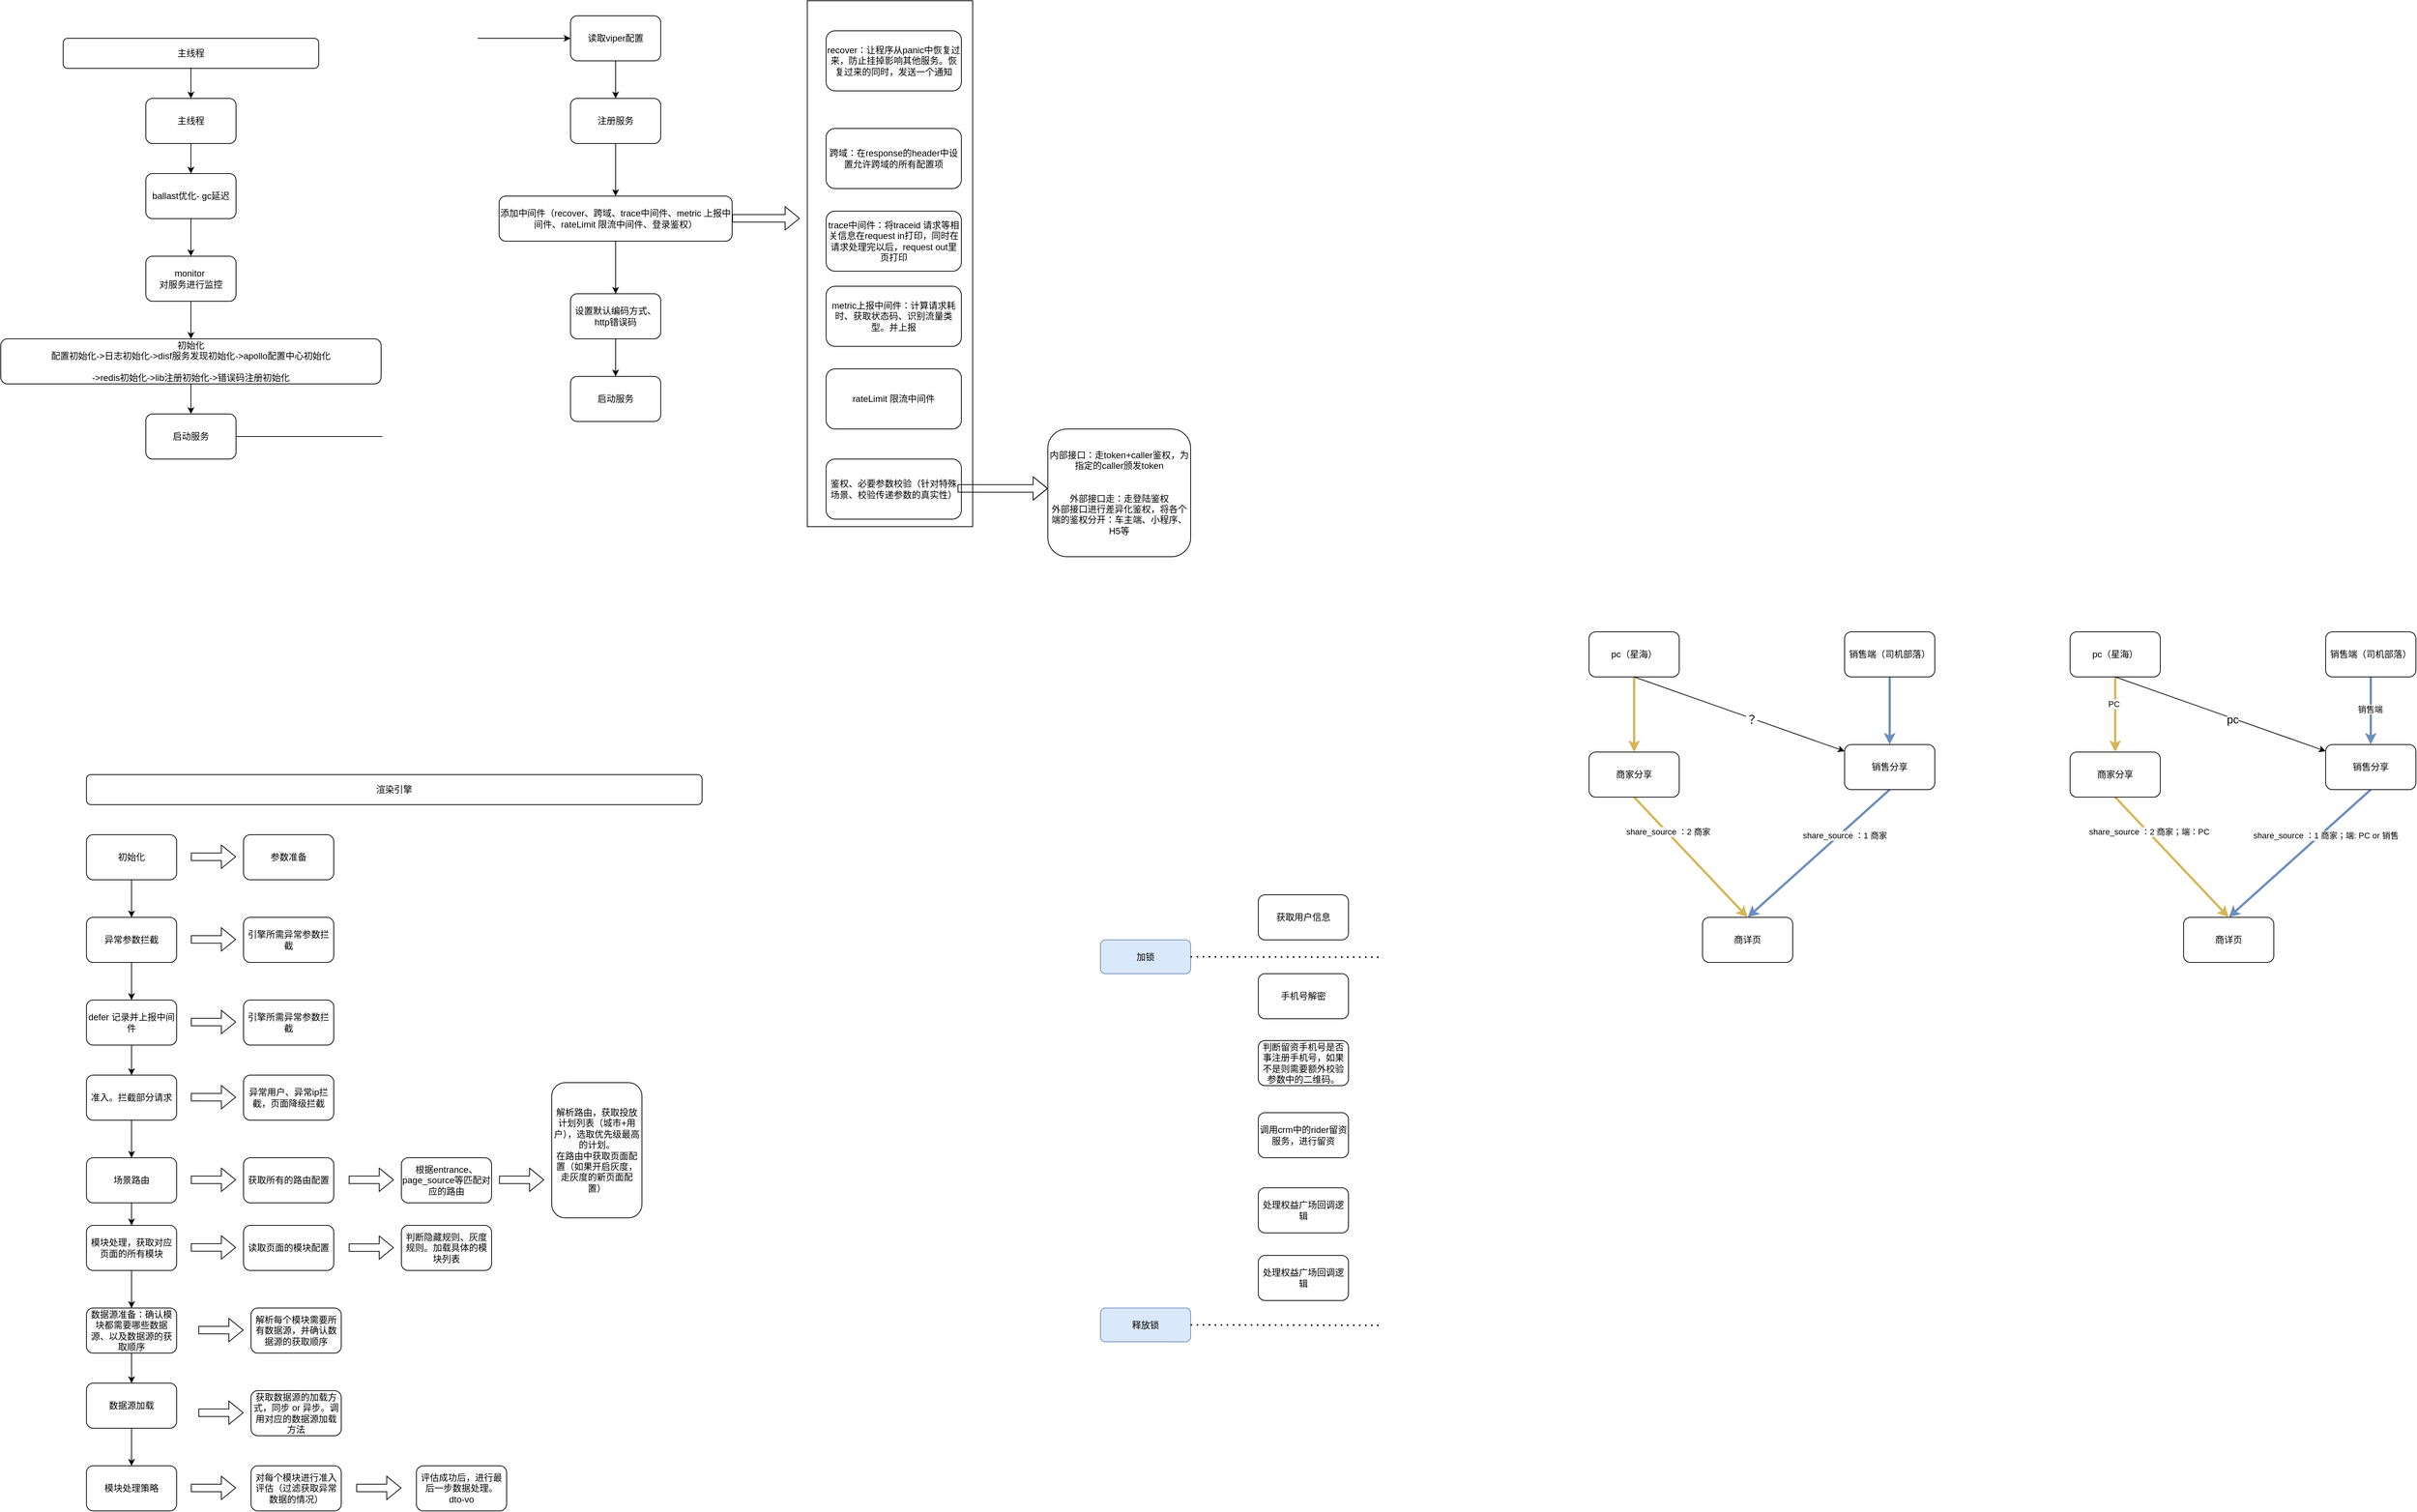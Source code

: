 <mxfile version="24.4.13" type="github">
  <diagram name="第 1 页" id="m2qNsplwGHYHztVNJcIK">
    <mxGraphModel dx="821" dy="521" grid="1" gridSize="10" guides="1" tooltips="1" connect="1" arrows="1" fold="1" page="1" pageScale="1" pageWidth="827" pageHeight="1169" math="0" shadow="0">
      <root>
        <mxCell id="0" />
        <mxCell id="1" parent="0" />
        <mxCell id="95k89rPFp5nztIDtfaFW-7" value="" style="rounded=0;whiteSpace=wrap;html=1;" parent="1" vertex="1">
          <mxGeometry x="1290" y="310" width="220" height="700" as="geometry" />
        </mxCell>
        <mxCell id="81ZPTf6w29WsHrpijZJo-10" style="edgeStyle=orthogonalEdgeStyle;rounded=0;orthogonalLoop=1;jettySize=auto;html=1;exitX=0.5;exitY=1;exitDx=0;exitDy=0;" parent="1" source="81ZPTf6w29WsHrpijZJo-3" target="81ZPTf6w29WsHrpijZJo-5" edge="1">
          <mxGeometry relative="1" as="geometry" />
        </mxCell>
        <mxCell id="81ZPTf6w29WsHrpijZJo-3" value="主线程" style="rounded=1;whiteSpace=wrap;html=1;" parent="1" vertex="1">
          <mxGeometry x="300" y="360" width="340" height="40" as="geometry" />
        </mxCell>
        <mxCell id="81ZPTf6w29WsHrpijZJo-12" style="edgeStyle=orthogonalEdgeStyle;rounded=0;orthogonalLoop=1;jettySize=auto;html=1;exitX=0.5;exitY=1;exitDx=0;exitDy=0;entryX=0.5;entryY=0;entryDx=0;entryDy=0;" parent="1" source="81ZPTf6w29WsHrpijZJo-4" target="81ZPTf6w29WsHrpijZJo-7" edge="1">
          <mxGeometry relative="1" as="geometry" />
        </mxCell>
        <mxCell id="81ZPTf6w29WsHrpijZJo-4" value="ballast优化- gc延迟" style="rounded=1;whiteSpace=wrap;html=1;" parent="1" vertex="1">
          <mxGeometry x="410" y="540" width="120" height="60" as="geometry" />
        </mxCell>
        <mxCell id="81ZPTf6w29WsHrpijZJo-11" style="edgeStyle=orthogonalEdgeStyle;rounded=0;orthogonalLoop=1;jettySize=auto;html=1;exitX=0.5;exitY=1;exitDx=0;exitDy=0;entryX=0.5;entryY=0;entryDx=0;entryDy=0;" parent="1" source="81ZPTf6w29WsHrpijZJo-5" target="81ZPTf6w29WsHrpijZJo-4" edge="1">
          <mxGeometry relative="1" as="geometry" />
        </mxCell>
        <mxCell id="81ZPTf6w29WsHrpijZJo-5" value="主线程" style="rounded=1;whiteSpace=wrap;html=1;" parent="1" vertex="1">
          <mxGeometry x="410" y="440" width="120" height="60" as="geometry" />
        </mxCell>
        <mxCell id="81ZPTf6w29WsHrpijZJo-19" style="edgeStyle=orthogonalEdgeStyle;rounded=0;orthogonalLoop=1;jettySize=auto;html=1;exitX=0.5;exitY=1;exitDx=0;exitDy=0;" parent="1" source="81ZPTf6w29WsHrpijZJo-6" target="81ZPTf6w29WsHrpijZJo-15" edge="1">
          <mxGeometry relative="1" as="geometry" />
        </mxCell>
        <mxCell id="81ZPTf6w29WsHrpijZJo-6" value="读取viper配置" style="rounded=1;whiteSpace=wrap;html=1;" parent="1" vertex="1">
          <mxGeometry x="975" y="330" width="120" height="60" as="geometry" />
        </mxCell>
        <mxCell id="81ZPTf6w29WsHrpijZJo-13" style="edgeStyle=orthogonalEdgeStyle;rounded=0;orthogonalLoop=1;jettySize=auto;html=1;exitX=0.5;exitY=1;exitDx=0;exitDy=0;entryX=0.5;entryY=0;entryDx=0;entryDy=0;" parent="1" source="81ZPTf6w29WsHrpijZJo-7" target="81ZPTf6w29WsHrpijZJo-8" edge="1">
          <mxGeometry relative="1" as="geometry" />
        </mxCell>
        <mxCell id="81ZPTf6w29WsHrpijZJo-7" value="monitor&amp;nbsp;&lt;div&gt;对服务进行监控&lt;/div&gt;" style="rounded=1;whiteSpace=wrap;html=1;" parent="1" vertex="1">
          <mxGeometry x="410" y="650" width="120" height="60" as="geometry" />
        </mxCell>
        <mxCell id="81ZPTf6w29WsHrpijZJo-14" style="edgeStyle=orthogonalEdgeStyle;rounded=0;orthogonalLoop=1;jettySize=auto;html=1;exitX=0.5;exitY=1;exitDx=0;exitDy=0;" parent="1" source="81ZPTf6w29WsHrpijZJo-8" target="81ZPTf6w29WsHrpijZJo-9" edge="1">
          <mxGeometry relative="1" as="geometry" />
        </mxCell>
        <mxCell id="81ZPTf6w29WsHrpijZJo-8" value="初始化&lt;div&gt;&lt;div&gt;配置初始化-&amp;gt;日志初始化-&amp;gt;disf服务发现初始化-&amp;gt;apollo配置中心初始化&lt;/div&gt;&lt;div&gt;&amp;nbsp; &amp;nbsp;&amp;nbsp;&lt;/div&gt;&lt;div&gt;-&amp;gt;redis初始化-&amp;gt;lib注册初始化-&amp;gt;错误码注册初始化&lt;/div&gt;&lt;/div&gt;" style="rounded=1;whiteSpace=wrap;html=1;" parent="1" vertex="1">
          <mxGeometry x="217" y="760" width="506" height="60" as="geometry" />
        </mxCell>
        <mxCell id="81ZPTf6w29WsHrpijZJo-18" style="rounded=0;orthogonalLoop=1;jettySize=auto;html=1;exitX=1;exitY=0.5;exitDx=0;exitDy=0;entryX=0;entryY=0.5;entryDx=0;entryDy=0;edgeStyle=orthogonalEdgeStyle;" parent="1" source="81ZPTf6w29WsHrpijZJo-9" target="81ZPTf6w29WsHrpijZJo-6" edge="1">
          <mxGeometry relative="1" as="geometry" />
        </mxCell>
        <mxCell id="81ZPTf6w29WsHrpijZJo-9" value="启动服务" style="rounded=1;whiteSpace=wrap;html=1;" parent="1" vertex="1">
          <mxGeometry x="410" y="860" width="120" height="60" as="geometry" />
        </mxCell>
        <mxCell id="81ZPTf6w29WsHrpijZJo-20" style="edgeStyle=orthogonalEdgeStyle;rounded=0;orthogonalLoop=1;jettySize=auto;html=1;exitX=0.5;exitY=1;exitDx=0;exitDy=0;" parent="1" source="81ZPTf6w29WsHrpijZJo-15" target="81ZPTf6w29WsHrpijZJo-16" edge="1">
          <mxGeometry relative="1" as="geometry" />
        </mxCell>
        <mxCell id="81ZPTf6w29WsHrpijZJo-15" value="注册服务" style="rounded=1;whiteSpace=wrap;html=1;" parent="1" vertex="1">
          <mxGeometry x="975" y="440" width="120" height="60" as="geometry" />
        </mxCell>
        <mxCell id="81ZPTf6w29WsHrpijZJo-21" style="edgeStyle=orthogonalEdgeStyle;rounded=0;orthogonalLoop=1;jettySize=auto;html=1;exitX=0.5;exitY=1;exitDx=0;exitDy=0;entryX=0.5;entryY=0;entryDx=0;entryDy=0;" parent="1" source="81ZPTf6w29WsHrpijZJo-16" target="81ZPTf6w29WsHrpijZJo-17" edge="1">
          <mxGeometry relative="1" as="geometry" />
        </mxCell>
        <mxCell id="81ZPTf6w29WsHrpijZJo-16" value="添加中间件（recover、跨域、trace中间件、metric 上报中间件、rateLimit 限流中间件、登录鉴权）" style="rounded=1;whiteSpace=wrap;html=1;" parent="1" vertex="1">
          <mxGeometry x="880" y="570" width="310" height="60" as="geometry" />
        </mxCell>
        <mxCell id="gUGXTbBGe3uuQuenIkA3-2" style="edgeStyle=orthogonalEdgeStyle;rounded=0;orthogonalLoop=1;jettySize=auto;html=1;exitX=0.5;exitY=1;exitDx=0;exitDy=0;" parent="1" source="81ZPTf6w29WsHrpijZJo-17" target="gUGXTbBGe3uuQuenIkA3-1" edge="1">
          <mxGeometry relative="1" as="geometry" />
        </mxCell>
        <mxCell id="81ZPTf6w29WsHrpijZJo-17" value="设置默认编码方式、http错误码" style="rounded=1;whiteSpace=wrap;html=1;" parent="1" vertex="1">
          <mxGeometry x="975" y="700" width="120" height="60" as="geometry" />
        </mxCell>
        <mxCell id="gUGXTbBGe3uuQuenIkA3-1" value="启动服务" style="rounded=1;whiteSpace=wrap;html=1;" parent="1" vertex="1">
          <mxGeometry x="975" y="810" width="120" height="60" as="geometry" />
        </mxCell>
        <mxCell id="gUGXTbBGe3uuQuenIkA3-3" value="渲染引擎" style="rounded=1;whiteSpace=wrap;html=1;" parent="1" vertex="1">
          <mxGeometry x="331" y="1340" width="819" height="40" as="geometry" />
        </mxCell>
        <mxCell id="gUGXTbBGe3uuQuenIkA3-8" value="" style="shape=flexArrow;endArrow=classic;html=1;rounded=0;" parent="1" edge="1">
          <mxGeometry width="50" height="50" relative="1" as="geometry">
            <mxPoint x="1190" y="599.58" as="sourcePoint" />
            <mxPoint x="1280" y="599.58" as="targetPoint" />
          </mxGeometry>
        </mxCell>
        <mxCell id="gUGXTbBGe3uuQuenIkA3-9" value="recover：让程序从panic中恢复过来，防止挂掉影响其他服务。恢复过来的同时，发送一个通知" style="rounded=1;whiteSpace=wrap;html=1;" parent="1" vertex="1">
          <mxGeometry x="1315" y="350" width="180" height="80" as="geometry" />
        </mxCell>
        <mxCell id="gUGXTbBGe3uuQuenIkA3-10" value="trace中间件：将traceid 请求等相关信息在request in打印，同时在请求处理完以后，request out里页打印" style="rounded=1;whiteSpace=wrap;html=1;" parent="1" vertex="1">
          <mxGeometry x="1315" y="590" width="180" height="80" as="geometry" />
        </mxCell>
        <mxCell id="gUGXTbBGe3uuQuenIkA3-11" value="跨域：在response的header中设置允许跨域的所有配置项" style="rounded=1;whiteSpace=wrap;html=1;" parent="1" vertex="1">
          <mxGeometry x="1315" y="480" width="180" height="80" as="geometry" />
        </mxCell>
        <mxCell id="95k89rPFp5nztIDtfaFW-2" value="metric上报中间件：计算请求耗时、获取状态码、识别流量类型。并上报" style="rounded=1;whiteSpace=wrap;html=1;" parent="1" vertex="1">
          <mxGeometry x="1315" y="690" width="180" height="80" as="geometry" />
        </mxCell>
        <mxCell id="95k89rPFp5nztIDtfaFW-3" value="rateLimit 限流中间件" style="rounded=1;whiteSpace=wrap;html=1;" parent="1" vertex="1">
          <mxGeometry x="1315" y="800" width="180" height="80" as="geometry" />
        </mxCell>
        <mxCell id="95k89rPFp5nztIDtfaFW-4" value="鉴权、必要参数校验（针对特殊场景、校验传递参数的真实性）" style="rounded=1;whiteSpace=wrap;html=1;" parent="1" vertex="1">
          <mxGeometry x="1315" y="920" width="180" height="80" as="geometry" />
        </mxCell>
        <mxCell id="95k89rPFp5nztIDtfaFW-5" value="" style="shape=flexArrow;endArrow=classic;html=1;rounded=0;" parent="1" edge="1">
          <mxGeometry width="50" height="50" relative="1" as="geometry">
            <mxPoint x="1490" y="959.17" as="sourcePoint" />
            <mxPoint x="1610" y="959.17" as="targetPoint" />
            <Array as="points">
              <mxPoint x="1505" y="959.17" />
            </Array>
          </mxGeometry>
        </mxCell>
        <mxCell id="95k89rPFp5nztIDtfaFW-6" value="内部接口：走token+caller鉴权，为指定的caller颁发token&lt;div&gt;&lt;span style=&quot;background-color: initial;&quot;&gt;&lt;br&gt;&lt;/span&gt;&lt;/div&gt;&lt;div&gt;&lt;span style=&quot;background-color: initial;&quot;&gt;&lt;br&gt;&lt;/span&gt;&lt;/div&gt;&lt;div&gt;&lt;span style=&quot;background-color: initial;&quot;&gt;外部接口走：走登陆鉴权&lt;/span&gt;&lt;div&gt;外部接口进行差异化鉴权，将各个端的鉴权分开：车主端、小程序、H5等&lt;/div&gt;&lt;/div&gt;" style="rounded=1;whiteSpace=wrap;html=1;" parent="1" vertex="1">
          <mxGeometry x="1610" y="880" width="190" height="170" as="geometry" />
        </mxCell>
        <mxCell id="95k89rPFp5nztIDtfaFW-16" style="edgeStyle=orthogonalEdgeStyle;rounded=0;orthogonalLoop=1;jettySize=auto;html=1;exitX=0.5;exitY=1;exitDx=0;exitDy=0;" parent="1" source="95k89rPFp5nztIDtfaFW-9" target="95k89rPFp5nztIDtfaFW-10" edge="1">
          <mxGeometry relative="1" as="geometry" />
        </mxCell>
        <mxCell id="95k89rPFp5nztIDtfaFW-9" value="初始化" style="rounded=1;whiteSpace=wrap;html=1;" parent="1" vertex="1">
          <mxGeometry x="331" y="1420" width="120" height="60" as="geometry" />
        </mxCell>
        <mxCell id="95k89rPFp5nztIDtfaFW-17" style="edgeStyle=orthogonalEdgeStyle;rounded=0;orthogonalLoop=1;jettySize=auto;html=1;exitX=0.5;exitY=1;exitDx=0;exitDy=0;" parent="1" source="95k89rPFp5nztIDtfaFW-10" target="95k89rPFp5nztIDtfaFW-11" edge="1">
          <mxGeometry relative="1" as="geometry" />
        </mxCell>
        <mxCell id="95k89rPFp5nztIDtfaFW-10" value="异常参数拦截" style="rounded=1;whiteSpace=wrap;html=1;" parent="1" vertex="1">
          <mxGeometry x="331" y="1530" width="120" height="60" as="geometry" />
        </mxCell>
        <mxCell id="95k89rPFp5nztIDtfaFW-18" style="edgeStyle=orthogonalEdgeStyle;rounded=0;orthogonalLoop=1;jettySize=auto;html=1;exitX=0.5;exitY=1;exitDx=0;exitDy=0;" parent="1" source="95k89rPFp5nztIDtfaFW-11" target="95k89rPFp5nztIDtfaFW-12" edge="1">
          <mxGeometry relative="1" as="geometry" />
        </mxCell>
        <mxCell id="95k89rPFp5nztIDtfaFW-11" value="defer 记录并上报中间件" style="rounded=1;whiteSpace=wrap;html=1;" parent="1" vertex="1">
          <mxGeometry x="331" y="1640" width="120" height="60" as="geometry" />
        </mxCell>
        <mxCell id="95k89rPFp5nztIDtfaFW-19" style="edgeStyle=orthogonalEdgeStyle;rounded=0;orthogonalLoop=1;jettySize=auto;html=1;exitX=0.5;exitY=1;exitDx=0;exitDy=0;" parent="1" source="95k89rPFp5nztIDtfaFW-12" target="95k89rPFp5nztIDtfaFW-13" edge="1">
          <mxGeometry relative="1" as="geometry" />
        </mxCell>
        <mxCell id="95k89rPFp5nztIDtfaFW-12" value="准入。拦截部分请求&lt;span style=&quot;color: rgba(0, 0, 0, 0); font-family: monospace; font-size: 0px; text-align: start; text-wrap: nowrap;&quot;&gt;%3CmxGraphModel%3E%3Croot%3E%3CmxCell%20id%3D%220%22%2F%3E%3CmxCell%20id%3D%221%22%20parent%3D%220%22%2F%3E%3CmxCell%20id%3D%222%22%20value%3D%22defer%20%E8%AE%B0%E5%BD%95%E5%B9%B6%E4%B8%8A%E6%8A%A5%E4%B8%AD%E9%97%B4%E4%BB%B6%22%20style%3D%22rounded%3D1%3BwhiteSpace%3Dwrap%3Bhtml%3D1%3B%22%20vertex%3D%221%22%20parent%3D%221%22%3E%3CmxGeometry%20x%3D%22680%22%20y%3D%221420%22%20width%3D%22120%22%20height%3D%2260%22%20as%3D%22geometry%22%2F%3E%3C%2FmxCell%3E%3C%2Froot%3E%3C%2FmxGraphModel%3E&lt;/span&gt;" style="rounded=1;whiteSpace=wrap;html=1;" parent="1" vertex="1">
          <mxGeometry x="331" y="1740" width="120" height="60" as="geometry" />
        </mxCell>
        <mxCell id="95k89rPFp5nztIDtfaFW-20" style="edgeStyle=orthogonalEdgeStyle;rounded=0;orthogonalLoop=1;jettySize=auto;html=1;exitX=0.5;exitY=1;exitDx=0;exitDy=0;" parent="1" source="95k89rPFp5nztIDtfaFW-13" target="95k89rPFp5nztIDtfaFW-14" edge="1">
          <mxGeometry relative="1" as="geometry" />
        </mxCell>
        <mxCell id="95k89rPFp5nztIDtfaFW-13" value="场景路由" style="rounded=1;whiteSpace=wrap;html=1;" parent="1" vertex="1">
          <mxGeometry x="331" y="1850" width="120" height="60" as="geometry" />
        </mxCell>
        <mxCell id="95k89rPFp5nztIDtfaFW-21" style="edgeStyle=orthogonalEdgeStyle;rounded=0;orthogonalLoop=1;jettySize=auto;html=1;exitX=0.5;exitY=1;exitDx=0;exitDy=0;" parent="1" source="95k89rPFp5nztIDtfaFW-14" target="95k89rPFp5nztIDtfaFW-22" edge="1">
          <mxGeometry relative="1" as="geometry">
            <mxPoint x="391.0" y="2050" as="targetPoint" />
          </mxGeometry>
        </mxCell>
        <mxCell id="95k89rPFp5nztIDtfaFW-14" value="模块处理，获取对应页面的所有模块" style="rounded=1;whiteSpace=wrap;html=1;" parent="1" vertex="1">
          <mxGeometry x="331" y="1940" width="120" height="60" as="geometry" />
        </mxCell>
        <mxCell id="95k89rPFp5nztIDtfaFW-25" style="edgeStyle=orthogonalEdgeStyle;rounded=0;orthogonalLoop=1;jettySize=auto;html=1;exitX=0.5;exitY=1;exitDx=0;exitDy=0;" parent="1" source="95k89rPFp5nztIDtfaFW-22" target="95k89rPFp5nztIDtfaFW-24" edge="1">
          <mxGeometry relative="1" as="geometry" />
        </mxCell>
        <mxCell id="95k89rPFp5nztIDtfaFW-22" value="数据源准备：确认模块都需要哪些数据源、以及数据源的获取顺序" style="rounded=1;whiteSpace=wrap;html=1;" parent="1" vertex="1">
          <mxGeometry x="331" y="2050" width="120" height="60" as="geometry" />
        </mxCell>
        <mxCell id="95k89rPFp5nztIDtfaFW-27" style="edgeStyle=orthogonalEdgeStyle;rounded=0;orthogonalLoop=1;jettySize=auto;html=1;exitX=0.5;exitY=1;exitDx=0;exitDy=0;" parent="1" source="95k89rPFp5nztIDtfaFW-24" target="95k89rPFp5nztIDtfaFW-26" edge="1">
          <mxGeometry relative="1" as="geometry" />
        </mxCell>
        <mxCell id="95k89rPFp5nztIDtfaFW-24" value="数据源加载" style="rounded=1;whiteSpace=wrap;html=1;" parent="1" vertex="1">
          <mxGeometry x="331" y="2150" width="120" height="60" as="geometry" />
        </mxCell>
        <mxCell id="95k89rPFp5nztIDtfaFW-26" value="模块处理策略" style="rounded=1;whiteSpace=wrap;html=1;" parent="1" vertex="1">
          <mxGeometry x="331" y="2260" width="120" height="60" as="geometry" />
        </mxCell>
        <mxCell id="95k89rPFp5nztIDtfaFW-29" value="" style="shape=flexArrow;endArrow=classic;html=1;rounded=0;" parent="1" edge="1">
          <mxGeometry width="50" height="50" relative="1" as="geometry">
            <mxPoint x="470" y="1449.33" as="sourcePoint" />
            <mxPoint x="530" y="1449.33" as="targetPoint" />
          </mxGeometry>
        </mxCell>
        <mxCell id="95k89rPFp5nztIDtfaFW-30" value="参数准备" style="rounded=1;whiteSpace=wrap;html=1;" parent="1" vertex="1">
          <mxGeometry x="540" y="1420" width="120" height="60" as="geometry" />
        </mxCell>
        <mxCell id="95k89rPFp5nztIDtfaFW-31" value="" style="shape=flexArrow;endArrow=classic;html=1;rounded=0;" parent="1" edge="1">
          <mxGeometry width="50" height="50" relative="1" as="geometry">
            <mxPoint x="470" y="1559.33" as="sourcePoint" />
            <mxPoint x="530" y="1559.33" as="targetPoint" />
          </mxGeometry>
        </mxCell>
        <mxCell id="95k89rPFp5nztIDtfaFW-32" value="引擎所需异常参数拦截" style="rounded=1;whiteSpace=wrap;html=1;" parent="1" vertex="1">
          <mxGeometry x="540" y="1530" width="120" height="60" as="geometry" />
        </mxCell>
        <mxCell id="95k89rPFp5nztIDtfaFW-33" value="" style="shape=flexArrow;endArrow=classic;html=1;rounded=0;" parent="1" edge="1">
          <mxGeometry width="50" height="50" relative="1" as="geometry">
            <mxPoint x="470" y="1669.33" as="sourcePoint" />
            <mxPoint x="530" y="1669.33" as="targetPoint" />
          </mxGeometry>
        </mxCell>
        <mxCell id="95k89rPFp5nztIDtfaFW-34" value="引擎所需异常参数拦截" style="rounded=1;whiteSpace=wrap;html=1;" parent="1" vertex="1">
          <mxGeometry x="540" y="1640" width="120" height="60" as="geometry" />
        </mxCell>
        <mxCell id="95k89rPFp5nztIDtfaFW-35" value="" style="shape=flexArrow;endArrow=classic;html=1;rounded=0;" parent="1" edge="1">
          <mxGeometry width="50" height="50" relative="1" as="geometry">
            <mxPoint x="470" y="1769.33" as="sourcePoint" />
            <mxPoint x="530" y="1769.33" as="targetPoint" />
          </mxGeometry>
        </mxCell>
        <mxCell id="95k89rPFp5nztIDtfaFW-36" value="异常用户、异常ip拦截，页面降级拦截" style="rounded=1;whiteSpace=wrap;html=1;" parent="1" vertex="1">
          <mxGeometry x="540" y="1740" width="120" height="60" as="geometry" />
        </mxCell>
        <mxCell id="95k89rPFp5nztIDtfaFW-38" value="" style="shape=flexArrow;endArrow=classic;html=1;rounded=0;" parent="1" edge="1">
          <mxGeometry width="50" height="50" relative="1" as="geometry">
            <mxPoint x="470" y="1879.33" as="sourcePoint" />
            <mxPoint x="530" y="1879.33" as="targetPoint" />
          </mxGeometry>
        </mxCell>
        <mxCell id="95k89rPFp5nztIDtfaFW-39" value="获取所有的路由配置" style="rounded=1;whiteSpace=wrap;html=1;" parent="1" vertex="1">
          <mxGeometry x="540" y="1850" width="120" height="60" as="geometry" />
        </mxCell>
        <mxCell id="95k89rPFp5nztIDtfaFW-41" value="" style="shape=flexArrow;endArrow=classic;html=1;rounded=0;" parent="1" edge="1">
          <mxGeometry width="50" height="50" relative="1" as="geometry">
            <mxPoint x="680" y="1879.33" as="sourcePoint" />
            <mxPoint x="740" y="1879.33" as="targetPoint" />
          </mxGeometry>
        </mxCell>
        <mxCell id="95k89rPFp5nztIDtfaFW-42" value="根据entrance、page_source等匹配对应的路由" style="rounded=1;whiteSpace=wrap;html=1;" parent="1" vertex="1">
          <mxGeometry x="750" y="1850" width="120" height="60" as="geometry" />
        </mxCell>
        <mxCell id="95k89rPFp5nztIDtfaFW-44" value="" style="shape=flexArrow;endArrow=classic;html=1;rounded=0;" parent="1" edge="1">
          <mxGeometry width="50" height="50" relative="1" as="geometry">
            <mxPoint x="880" y="1879.33" as="sourcePoint" />
            <mxPoint x="940" y="1879.33" as="targetPoint" />
          </mxGeometry>
        </mxCell>
        <mxCell id="95k89rPFp5nztIDtfaFW-45" value="解析路由，获取投放计划列表（城市+用户），选取优先级最高的计划。&lt;div&gt;在路由中获取页面配置（如果开启灰度，走灰度的新页面配置）&lt;br&gt;&lt;/div&gt;" style="rounded=1;whiteSpace=wrap;html=1;" parent="1" vertex="1">
          <mxGeometry x="950" y="1750" width="120" height="180" as="geometry" />
        </mxCell>
        <mxCell id="95k89rPFp5nztIDtfaFW-48" value="" style="shape=flexArrow;endArrow=classic;html=1;rounded=0;" parent="1" edge="1">
          <mxGeometry width="50" height="50" relative="1" as="geometry">
            <mxPoint x="470" y="1969.33" as="sourcePoint" />
            <mxPoint x="530" y="1969.33" as="targetPoint" />
          </mxGeometry>
        </mxCell>
        <mxCell id="95k89rPFp5nztIDtfaFW-49" value="读取页面的模块配置" style="rounded=1;whiteSpace=wrap;html=1;" parent="1" vertex="1">
          <mxGeometry x="540" y="1940" width="120" height="60" as="geometry" />
        </mxCell>
        <mxCell id="95k89rPFp5nztIDtfaFW-50" value="判断隐藏规则、灰度规则。加载具体的模块列表" style="rounded=1;whiteSpace=wrap;html=1;" parent="1" vertex="1">
          <mxGeometry x="750" y="1940" width="120" height="60" as="geometry" />
        </mxCell>
        <mxCell id="95k89rPFp5nztIDtfaFW-51" value="" style="shape=flexArrow;endArrow=classic;html=1;rounded=0;" parent="1" edge="1">
          <mxGeometry width="50" height="50" relative="1" as="geometry">
            <mxPoint x="680" y="1969.62" as="sourcePoint" />
            <mxPoint x="740" y="1969.62" as="targetPoint" />
          </mxGeometry>
        </mxCell>
        <mxCell id="95k89rPFp5nztIDtfaFW-54" value="" style="shape=flexArrow;endArrow=classic;html=1;rounded=0;" parent="1" edge="1">
          <mxGeometry width="50" height="50" relative="1" as="geometry">
            <mxPoint x="480" y="2079.33" as="sourcePoint" />
            <mxPoint x="540" y="2079.33" as="targetPoint" />
          </mxGeometry>
        </mxCell>
        <mxCell id="95k89rPFp5nztIDtfaFW-55" value="解析每个模块需要所有数据源，并确认数据源的获取顺序" style="rounded=1;whiteSpace=wrap;html=1;" parent="1" vertex="1">
          <mxGeometry x="550" y="2050" width="120" height="60" as="geometry" />
        </mxCell>
        <mxCell id="95k89rPFp5nztIDtfaFW-57" value="" style="shape=flexArrow;endArrow=classic;html=1;rounded=0;" parent="1" edge="1">
          <mxGeometry width="50" height="50" relative="1" as="geometry">
            <mxPoint x="480" y="2189.33" as="sourcePoint" />
            <mxPoint x="540" y="2189.33" as="targetPoint" />
          </mxGeometry>
        </mxCell>
        <mxCell id="95k89rPFp5nztIDtfaFW-58" value="获取数据源的加载方式，同步 or 异步。调用对应的数据源加载方法" style="rounded=1;whiteSpace=wrap;html=1;" parent="1" vertex="1">
          <mxGeometry x="550" y="2160" width="120" height="60" as="geometry" />
        </mxCell>
        <mxCell id="95k89rPFp5nztIDtfaFW-59" value="对每个模块进行准入评估（过滤获取异常数据的情况）" style="rounded=1;whiteSpace=wrap;html=1;" parent="1" vertex="1">
          <mxGeometry x="550" y="2260" width="120" height="60" as="geometry" />
        </mxCell>
        <mxCell id="95k89rPFp5nztIDtfaFW-60" value="" style="shape=flexArrow;endArrow=classic;html=1;rounded=0;" parent="1" edge="1">
          <mxGeometry width="50" height="50" relative="1" as="geometry">
            <mxPoint x="470" y="2289.47" as="sourcePoint" />
            <mxPoint x="530" y="2289.47" as="targetPoint" />
          </mxGeometry>
        </mxCell>
        <mxCell id="95k89rPFp5nztIDtfaFW-61" value="评估成功后，进行最后一步数据处理。&lt;div&gt;dto-vo&lt;/div&gt;" style="rounded=1;whiteSpace=wrap;html=1;" parent="1" vertex="1">
          <mxGeometry x="770" y="2260" width="120" height="60" as="geometry" />
        </mxCell>
        <mxCell id="95k89rPFp5nztIDtfaFW-62" value="" style="shape=flexArrow;endArrow=classic;html=1;rounded=0;" parent="1" edge="1">
          <mxGeometry width="50" height="50" relative="1" as="geometry">
            <mxPoint x="690" y="2289.47" as="sourcePoint" />
            <mxPoint x="750" y="2289.47" as="targetPoint" />
          </mxGeometry>
        </mxCell>
        <mxCell id="RKi0RXdLV3BBvAYUonXw-1" value="获取用户信息" style="rounded=1;whiteSpace=wrap;html=1;" parent="1" vertex="1">
          <mxGeometry x="1890" y="1500" width="120" height="60" as="geometry" />
        </mxCell>
        <mxCell id="RKi0RXdLV3BBvAYUonXw-2" value="加锁" style="rounded=1;whiteSpace=wrap;html=1;fillColor=#dae8fc;strokeColor=#6c8ebf;" parent="1" vertex="1">
          <mxGeometry x="1680" y="1560" width="120" height="45" as="geometry" />
        </mxCell>
        <mxCell id="RKi0RXdLV3BBvAYUonXw-3" value="手机号解密" style="rounded=1;whiteSpace=wrap;html=1;" parent="1" vertex="1">
          <mxGeometry x="1890" y="1605" width="120" height="60" as="geometry" />
        </mxCell>
        <mxCell id="RKi0RXdLV3BBvAYUonXw-4" value="" style="endArrow=none;dashed=1;html=1;dashPattern=1 3;strokeWidth=2;rounded=0;exitX=1;exitY=0.5;exitDx=0;exitDy=0;" parent="1" source="RKi0RXdLV3BBvAYUonXw-2" edge="1">
          <mxGeometry width="50" height="50" relative="1" as="geometry">
            <mxPoint x="1800" y="1705" as="sourcePoint" />
            <mxPoint x="2050" y="1583" as="targetPoint" />
          </mxGeometry>
        </mxCell>
        <mxCell id="RKi0RXdLV3BBvAYUonXw-5" value="判断留资手机号是否事注册手机号，如果不是则需要额外校验参数中的二维码。" style="rounded=1;whiteSpace=wrap;html=1;" parent="1" vertex="1">
          <mxGeometry x="1890" y="1694" width="120" height="60" as="geometry" />
        </mxCell>
        <mxCell id="RKi0RXdLV3BBvAYUonXw-6" value="调用crm中的rider留资服务，进行留资" style="rounded=1;whiteSpace=wrap;html=1;" parent="1" vertex="1">
          <mxGeometry x="1890" y="1790" width="120" height="60" as="geometry" />
        </mxCell>
        <mxCell id="RKi0RXdLV3BBvAYUonXw-7" value="处理权益广场回调逻辑" style="rounded=1;whiteSpace=wrap;html=1;" parent="1" vertex="1">
          <mxGeometry x="1890" y="1890" width="120" height="60" as="geometry" />
        </mxCell>
        <mxCell id="RKi0RXdLV3BBvAYUonXw-8" value="释放锁" style="rounded=1;whiteSpace=wrap;html=1;fillColor=#dae8fc;strokeColor=#6c8ebf;" parent="1" vertex="1">
          <mxGeometry x="1680" y="2050" width="120" height="45" as="geometry" />
        </mxCell>
        <mxCell id="RKi0RXdLV3BBvAYUonXw-9" value="" style="endArrow=none;dashed=1;html=1;dashPattern=1 3;strokeWidth=2;rounded=0;exitX=1;exitY=0.5;exitDx=0;exitDy=0;" parent="1" source="RKi0RXdLV3BBvAYUonXw-8" edge="1">
          <mxGeometry width="50" height="50" relative="1" as="geometry">
            <mxPoint x="1800" y="2195" as="sourcePoint" />
            <mxPoint x="2050" y="2073" as="targetPoint" />
          </mxGeometry>
        </mxCell>
        <mxCell id="RKi0RXdLV3BBvAYUonXw-10" value="处理权益广场回调逻辑" style="rounded=1;whiteSpace=wrap;html=1;" parent="1" vertex="1">
          <mxGeometry x="1890" y="1980" width="120" height="60" as="geometry" />
        </mxCell>
        <mxCell id="RBHkO7N98Kv7FP020_PO-2" value="商详页" style="rounded=1;whiteSpace=wrap;html=1;" vertex="1" parent="1">
          <mxGeometry x="2481" y="1530" width="120" height="60" as="geometry" />
        </mxCell>
        <mxCell id="RBHkO7N98Kv7FP020_PO-11" style="rounded=0;orthogonalLoop=1;jettySize=auto;html=1;exitX=0.5;exitY=1;exitDx=0;exitDy=0;entryX=0.5;entryY=0;entryDx=0;entryDy=0;strokeWidth=3;fillColor=#fff2cc;strokeColor=#d6b656;" edge="1" parent="1" source="RBHkO7N98Kv7FP020_PO-4" target="RBHkO7N98Kv7FP020_PO-2">
          <mxGeometry relative="1" as="geometry" />
        </mxCell>
        <mxCell id="RBHkO7N98Kv7FP020_PO-13" value="share_source ：2 商家" style="edgeLabel;html=1;align=center;verticalAlign=middle;resizable=0;points=[];" vertex="1" connectable="0" parent="RBHkO7N98Kv7FP020_PO-11">
          <mxGeometry x="-0.425" y="1" relative="1" as="geometry">
            <mxPoint as="offset" />
          </mxGeometry>
        </mxCell>
        <mxCell id="RBHkO7N98Kv7FP020_PO-4" value="商家分享" style="rounded=1;whiteSpace=wrap;html=1;" vertex="1" parent="1">
          <mxGeometry x="2330" y="1310" width="120" height="60" as="geometry" />
        </mxCell>
        <mxCell id="RBHkO7N98Kv7FP020_PO-12" style="rounded=0;orthogonalLoop=1;jettySize=auto;html=1;exitX=0.5;exitY=1;exitDx=0;exitDy=0;entryX=0.5;entryY=0;entryDx=0;entryDy=0;fillColor=#dae8fc;strokeColor=#6c8ebf;strokeWidth=3;" edge="1" parent="1" source="RBHkO7N98Kv7FP020_PO-5" target="RBHkO7N98Kv7FP020_PO-2">
          <mxGeometry relative="1" as="geometry" />
        </mxCell>
        <mxCell id="RBHkO7N98Kv7FP020_PO-14" value="share_source ：1 商家" style="edgeLabel;html=1;align=center;verticalAlign=middle;resizable=0;points=[];" vertex="1" connectable="0" parent="RBHkO7N98Kv7FP020_PO-12">
          <mxGeometry x="-0.14" y="2" relative="1" as="geometry">
            <mxPoint x="20" y="-14" as="offset" />
          </mxGeometry>
        </mxCell>
        <mxCell id="RBHkO7N98Kv7FP020_PO-5" value="销售分享" style="rounded=1;whiteSpace=wrap;html=1;" vertex="1" parent="1">
          <mxGeometry x="2670" y="1300" width="120" height="60" as="geometry" />
        </mxCell>
        <mxCell id="RBHkO7N98Kv7FP020_PO-8" style="rounded=0;orthogonalLoop=1;jettySize=auto;html=1;exitX=0.5;exitY=1;exitDx=0;exitDy=0;fillColor=#fff2cc;strokeColor=#d6b656;strokeWidth=3;" edge="1" parent="1" source="RBHkO7N98Kv7FP020_PO-6" target="RBHkO7N98Kv7FP020_PO-4">
          <mxGeometry relative="1" as="geometry" />
        </mxCell>
        <mxCell id="RBHkO7N98Kv7FP020_PO-9" style="rounded=0;orthogonalLoop=1;jettySize=auto;html=1;exitX=0.5;exitY=1;exitDx=0;exitDy=0;" edge="1" parent="1" source="RBHkO7N98Kv7FP020_PO-6" target="RBHkO7N98Kv7FP020_PO-5">
          <mxGeometry relative="1" as="geometry" />
        </mxCell>
        <mxCell id="RBHkO7N98Kv7FP020_PO-16" value="&lt;font style=&quot;font-size: 15px;&quot;&gt;？&lt;/font&gt;" style="edgeLabel;html=1;align=center;verticalAlign=middle;resizable=0;points=[];" vertex="1" connectable="0" parent="RBHkO7N98Kv7FP020_PO-9">
          <mxGeometry x="0.112" y="-1" relative="1" as="geometry">
            <mxPoint as="offset" />
          </mxGeometry>
        </mxCell>
        <mxCell id="RBHkO7N98Kv7FP020_PO-6" value="pc（星海）" style="rounded=1;whiteSpace=wrap;html=1;" vertex="1" parent="1">
          <mxGeometry x="2330" y="1150" width="120" height="60" as="geometry" />
        </mxCell>
        <mxCell id="RBHkO7N98Kv7FP020_PO-10" style="rounded=0;orthogonalLoop=1;jettySize=auto;html=1;exitX=0.5;exitY=1;exitDx=0;exitDy=0;strokeWidth=3;fillColor=#dae8fc;strokeColor=#6c8ebf;" edge="1" parent="1" source="RBHkO7N98Kv7FP020_PO-7" target="RBHkO7N98Kv7FP020_PO-5">
          <mxGeometry relative="1" as="geometry" />
        </mxCell>
        <mxCell id="RBHkO7N98Kv7FP020_PO-7" value="销售端（司机部落）" style="rounded=1;whiteSpace=wrap;html=1;" vertex="1" parent="1">
          <mxGeometry x="2670" y="1150" width="120" height="60" as="geometry" />
        </mxCell>
        <mxCell id="RBHkO7N98Kv7FP020_PO-17" value="商详页" style="rounded=1;whiteSpace=wrap;html=1;" vertex="1" parent="1">
          <mxGeometry x="3121" y="1530" width="120" height="60" as="geometry" />
        </mxCell>
        <mxCell id="RBHkO7N98Kv7FP020_PO-18" style="rounded=0;orthogonalLoop=1;jettySize=auto;html=1;exitX=0.5;exitY=1;exitDx=0;exitDy=0;entryX=0.5;entryY=0;entryDx=0;entryDy=0;strokeWidth=3;fillColor=#fff2cc;strokeColor=#d6b656;" edge="1" parent="1" source="RBHkO7N98Kv7FP020_PO-20" target="RBHkO7N98Kv7FP020_PO-17">
          <mxGeometry relative="1" as="geometry" />
        </mxCell>
        <mxCell id="RBHkO7N98Kv7FP020_PO-19" value="share_source ：2 商家；端：PC" style="edgeLabel;html=1;align=center;verticalAlign=middle;resizable=0;points=[];" vertex="1" connectable="0" parent="RBHkO7N98Kv7FP020_PO-18">
          <mxGeometry x="-0.425" y="1" relative="1" as="geometry">
            <mxPoint as="offset" />
          </mxGeometry>
        </mxCell>
        <mxCell id="RBHkO7N98Kv7FP020_PO-20" value="商家分享" style="rounded=1;whiteSpace=wrap;html=1;" vertex="1" parent="1">
          <mxGeometry x="2970" y="1310" width="120" height="60" as="geometry" />
        </mxCell>
        <mxCell id="RBHkO7N98Kv7FP020_PO-21" style="rounded=0;orthogonalLoop=1;jettySize=auto;html=1;exitX=0.5;exitY=1;exitDx=0;exitDy=0;entryX=0.5;entryY=0;entryDx=0;entryDy=0;fillColor=#dae8fc;strokeColor=#6c8ebf;strokeWidth=3;" edge="1" parent="1" source="RBHkO7N98Kv7FP020_PO-23" target="RBHkO7N98Kv7FP020_PO-17">
          <mxGeometry relative="1" as="geometry" />
        </mxCell>
        <mxCell id="RBHkO7N98Kv7FP020_PO-22" value="share_source ：1 商家；端: PC or 销售" style="edgeLabel;html=1;align=center;verticalAlign=middle;resizable=0;points=[];" vertex="1" connectable="0" parent="RBHkO7N98Kv7FP020_PO-21">
          <mxGeometry x="-0.14" y="2" relative="1" as="geometry">
            <mxPoint x="20" y="-14" as="offset" />
          </mxGeometry>
        </mxCell>
        <mxCell id="RBHkO7N98Kv7FP020_PO-23" value="销售分享" style="rounded=1;whiteSpace=wrap;html=1;" vertex="1" parent="1">
          <mxGeometry x="3310" y="1300" width="120" height="60" as="geometry" />
        </mxCell>
        <mxCell id="RBHkO7N98Kv7FP020_PO-24" style="rounded=0;orthogonalLoop=1;jettySize=auto;html=1;exitX=0.5;exitY=1;exitDx=0;exitDy=0;fillColor=#fff2cc;strokeColor=#d6b656;strokeWidth=3;" edge="1" parent="1" source="RBHkO7N98Kv7FP020_PO-27" target="RBHkO7N98Kv7FP020_PO-20">
          <mxGeometry relative="1" as="geometry" />
        </mxCell>
        <mxCell id="RBHkO7N98Kv7FP020_PO-30" value="PC" style="edgeLabel;html=1;align=center;verticalAlign=middle;resizable=0;points=[];" vertex="1" connectable="0" parent="RBHkO7N98Kv7FP020_PO-24">
          <mxGeometry x="-0.292" y="-2" relative="1" as="geometry">
            <mxPoint as="offset" />
          </mxGeometry>
        </mxCell>
        <mxCell id="RBHkO7N98Kv7FP020_PO-25" style="rounded=0;orthogonalLoop=1;jettySize=auto;html=1;exitX=0.5;exitY=1;exitDx=0;exitDy=0;" edge="1" parent="1" source="RBHkO7N98Kv7FP020_PO-27" target="RBHkO7N98Kv7FP020_PO-23">
          <mxGeometry relative="1" as="geometry" />
        </mxCell>
        <mxCell id="RBHkO7N98Kv7FP020_PO-26" value="&lt;span style=&quot;font-size: 15px;&quot;&gt;pc&lt;/span&gt;" style="edgeLabel;html=1;align=center;verticalAlign=middle;resizable=0;points=[];" vertex="1" connectable="0" parent="RBHkO7N98Kv7FP020_PO-25">
          <mxGeometry x="0.112" y="-1" relative="1" as="geometry">
            <mxPoint as="offset" />
          </mxGeometry>
        </mxCell>
        <mxCell id="RBHkO7N98Kv7FP020_PO-27" value="pc（星海）" style="rounded=1;whiteSpace=wrap;html=1;" vertex="1" parent="1">
          <mxGeometry x="2970" y="1150" width="120" height="60" as="geometry" />
        </mxCell>
        <mxCell id="RBHkO7N98Kv7FP020_PO-28" style="rounded=0;orthogonalLoop=1;jettySize=auto;html=1;exitX=0.5;exitY=1;exitDx=0;exitDy=0;strokeWidth=3;fillColor=#dae8fc;strokeColor=#6c8ebf;" edge="1" parent="1" source="RBHkO7N98Kv7FP020_PO-29" target="RBHkO7N98Kv7FP020_PO-23">
          <mxGeometry relative="1" as="geometry" />
        </mxCell>
        <mxCell id="RBHkO7N98Kv7FP020_PO-31" value="销售端" style="edgeLabel;html=1;align=center;verticalAlign=middle;resizable=0;points=[];" vertex="1" connectable="0" parent="RBHkO7N98Kv7FP020_PO-28">
          <mxGeometry x="-0.053" y="-1" relative="1" as="geometry">
            <mxPoint as="offset" />
          </mxGeometry>
        </mxCell>
        <mxCell id="RBHkO7N98Kv7FP020_PO-29" value="销售端（司机部落）" style="rounded=1;whiteSpace=wrap;html=1;" vertex="1" parent="1">
          <mxGeometry x="3310" y="1150" width="120" height="60" as="geometry" />
        </mxCell>
      </root>
    </mxGraphModel>
  </diagram>
</mxfile>

